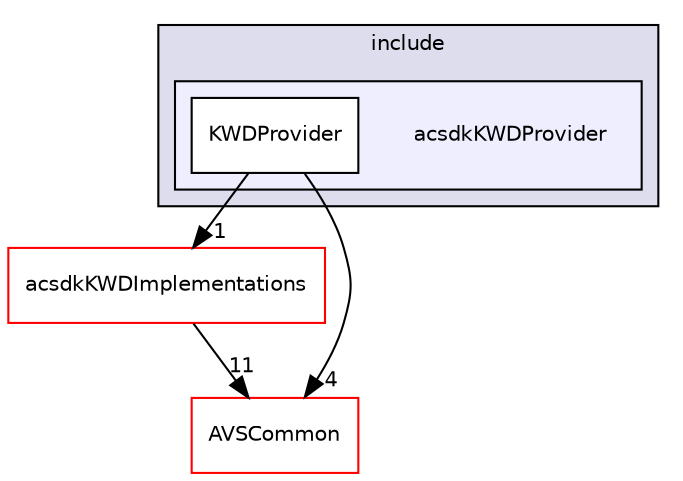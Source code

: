 digraph "/workplace/avs-device-sdk/shared/KWD/acsdkKWDProvider/include/acsdkKWDProvider" {
  compound=true
  node [ fontsize="10", fontname="Helvetica"];
  edge [ labelfontsize="10", labelfontname="Helvetica"];
  subgraph clusterdir_9e1fe2b8ef2de256782eb4aeb68ae3af {
    graph [ bgcolor="#ddddee", pencolor="black", label="include" fontname="Helvetica", fontsize="10", URL="dir_9e1fe2b8ef2de256782eb4aeb68ae3af.html"]
  subgraph clusterdir_816969d95cac49c4c79af54b55faa46f {
    graph [ bgcolor="#eeeeff", pencolor="black", label="" URL="dir_816969d95cac49c4c79af54b55faa46f.html"];
    dir_816969d95cac49c4c79af54b55faa46f [shape=plaintext label="acsdkKWDProvider"];
    dir_92719b94c1b1b465b843fbc3b25efbb1 [shape=box label="KWDProvider" color="black" fillcolor="white" style="filled" URL="dir_92719b94c1b1b465b843fbc3b25efbb1.html"];
  }
  }
  dir_e571f3a40729e98c18f677039f217076 [shape=box label="acsdkKWDImplementations" fillcolor="white" style="filled" color="red" URL="dir_e571f3a40729e98c18f677039f217076.html"];
  dir_13e65effb2bde530b17b3d5eefcd0266 [shape=box label="AVSCommon" fillcolor="white" style="filled" color="red" URL="dir_13e65effb2bde530b17b3d5eefcd0266.html"];
  dir_e571f3a40729e98c18f677039f217076->dir_13e65effb2bde530b17b3d5eefcd0266 [headlabel="11", labeldistance=1.5 headhref="dir_000769_000017.html"];
  dir_92719b94c1b1b465b843fbc3b25efbb1->dir_e571f3a40729e98c18f677039f217076 [headlabel="1", labeldistance=1.5 headhref="dir_000782_000769.html"];
  dir_92719b94c1b1b465b843fbc3b25efbb1->dir_13e65effb2bde530b17b3d5eefcd0266 [headlabel="4", labeldistance=1.5 headhref="dir_000782_000017.html"];
}
